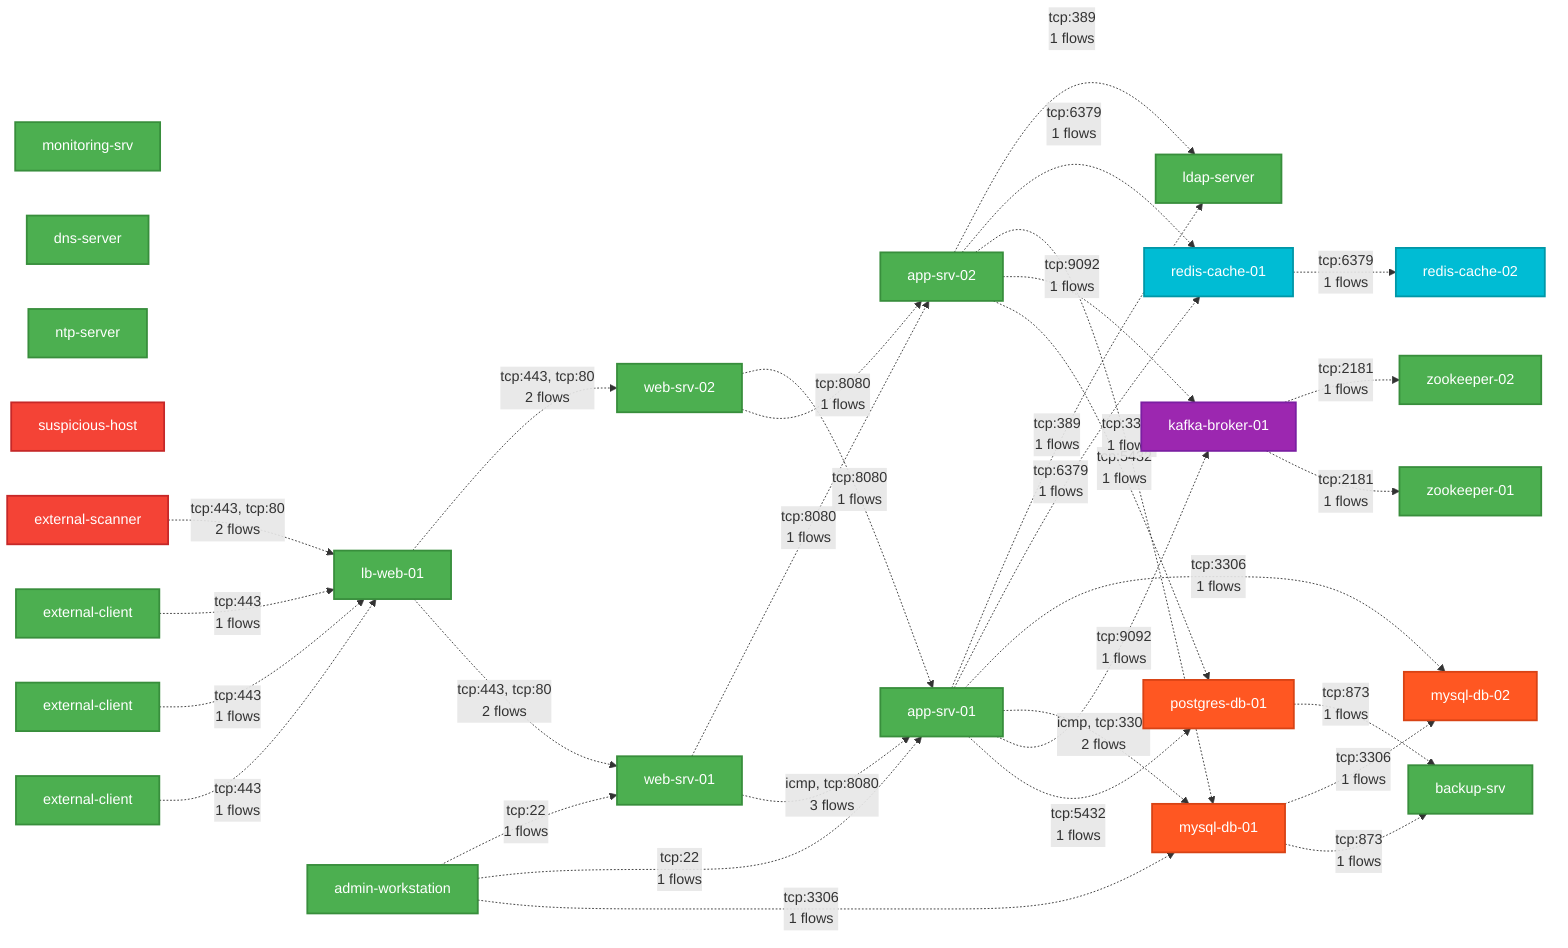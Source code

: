 graph LR
    %% Application: app_1

    %% Component Styles
    classDef internal fill:#4caf50,stroke:#388e3c,stroke-width:2px,color:#fff
    classDef external fill:#f44336,stroke:#c62828,stroke-width:2px,color:#fff
    classDef database fill:#ff5722,stroke:#d84315,stroke-width:2px,color:#fff
    classDef cache fill:#00bcd4,stroke:#0097a7,stroke-width:2px,color:#fff
    classDef messaging fill:#9c27b0,stroke:#7b1fa2,stroke-width:2px,color:#fff

    %% Application Components
    10_1_1_10["lb-web-01"]:::internal
    10_1_10_90["backup-srv"]:::internal
    10_1_11_100["ldap-server"]:::internal
    10_1_2_15["web-srv-01"]:::internal
    10_1_2_16["web-srv-02"]:::internal
    10_1_3_20["app-srv-01"]:::internal
    10_1_3_21["app-srv-02"]:::internal
    10_1_4_30["mysql-db-01"]:::database
    10_1_4_31["mysql-db-02"]:::database
    10_1_4_32["postgres-db-01"]:::database
    10_1_5_40["redis-cache-01"]:::cache
    10_1_5_41["redis-cache-02"]:::cache
    10_1_6_50["kafka-broker-01"]:::messaging
    10_1_6_51["zookeeper-01"]:::internal
    10_1_6_52["zookeeper-02"]:::internal
    10_1_7_60["monitoring-srv"]:::internal
    10_1_8_70["admin-workstation"]:::internal
    10_1_9_80["dns-server"]:::internal
    10_1_9_85["ntp-server"]:::internal
    185_220_101_23["suspicious-host"]:::external
    192_0_2_134["external-client"]:::internal
    198_51_100_78["external-client"]:::internal
    203_0_113_45["external-client"]:::internal
    45_33_32_156["external-scanner"]:::external

    %% Traffic Flows
    10_1_4_30 -.->|tcp:873<br/>1 flows| 10_1_10_90
    10_1_4_32 -.->|tcp:873<br/>1 flows| 10_1_10_90
    10_1_2_15 -.->|icmp, tcp:8080<br/>3 flows| 10_1_3_20
    10_1_2_16 -.->|tcp:8080<br/>1 flows| 10_1_3_21
    10_1_4_30 -.->|tcp:3306<br/>1 flows| 10_1_4_31
    10_1_2_16 -.->|tcp:8080<br/>1 flows| 10_1_3_20
    10_1_1_10 -.->|tcp:443, tcp:80<br/>2 flows| 10_1_2_15
    10_1_2_15 -.->|tcp:8080<br/>1 flows| 10_1_3_21
    10_1_3_20 -.->|tcp:5432<br/>1 flows| 10_1_4_32
    10_1_3_21 -.->|tcp:5432<br/>1 flows| 10_1_4_32
    10_1_1_10 -.->|tcp:443, tcp:80<br/>2 flows| 10_1_2_16
    10_1_3_20 -.->|tcp:9092<br/>1 flows| 10_1_6_50
    10_1_3_21 -.->|tcp:9092<br/>1 flows| 10_1_6_50
    10_1_3_21 -.->|tcp:3306<br/>1 flows| 10_1_4_30
    192_0_2_134 -.->|tcp:443<br/>1 flows| 10_1_1_10
    203_0_113_45 -.->|tcp:443<br/>1 flows| 10_1_1_10
    10_1_3_20 -.->|icmp, tcp:3306<br/>2 flows| 10_1_4_30
    10_1_3_20 -.->|tcp:3306<br/>1 flows| 10_1_4_31
    198_51_100_78 -.->|tcp:443<br/>1 flows| 10_1_1_10
    10_1_3_20 -.->|tcp:6379<br/>1 flows| 10_1_5_40
    10_1_3_21 -.->|tcp:6379<br/>1 flows| 10_1_5_40
    10_1_6_50 -.->|tcp:2181<br/>1 flows| 10_1_6_51
    10_1_6_50 -.->|tcp:2181<br/>1 flows| 10_1_6_52
    10_1_5_40 -.->|tcp:6379<br/>1 flows| 10_1_5_41
    10_1_8_70 -.->|tcp:3306<br/>1 flows| 10_1_4_30
    10_1_8_70 -.->|tcp:22<br/>1 flows| 10_1_3_20
    10_1_3_20 -.->|tcp:389<br/>1 flows| 10_1_11_100
    10_1_3_21 -.->|tcp:389<br/>1 flows| 10_1_11_100
    45_33_32_156 -.->|tcp:443, tcp:80<br/>2 flows| 10_1_1_10
    10_1_8_70 -.->|tcp:22<br/>1 flows| 10_1_2_15